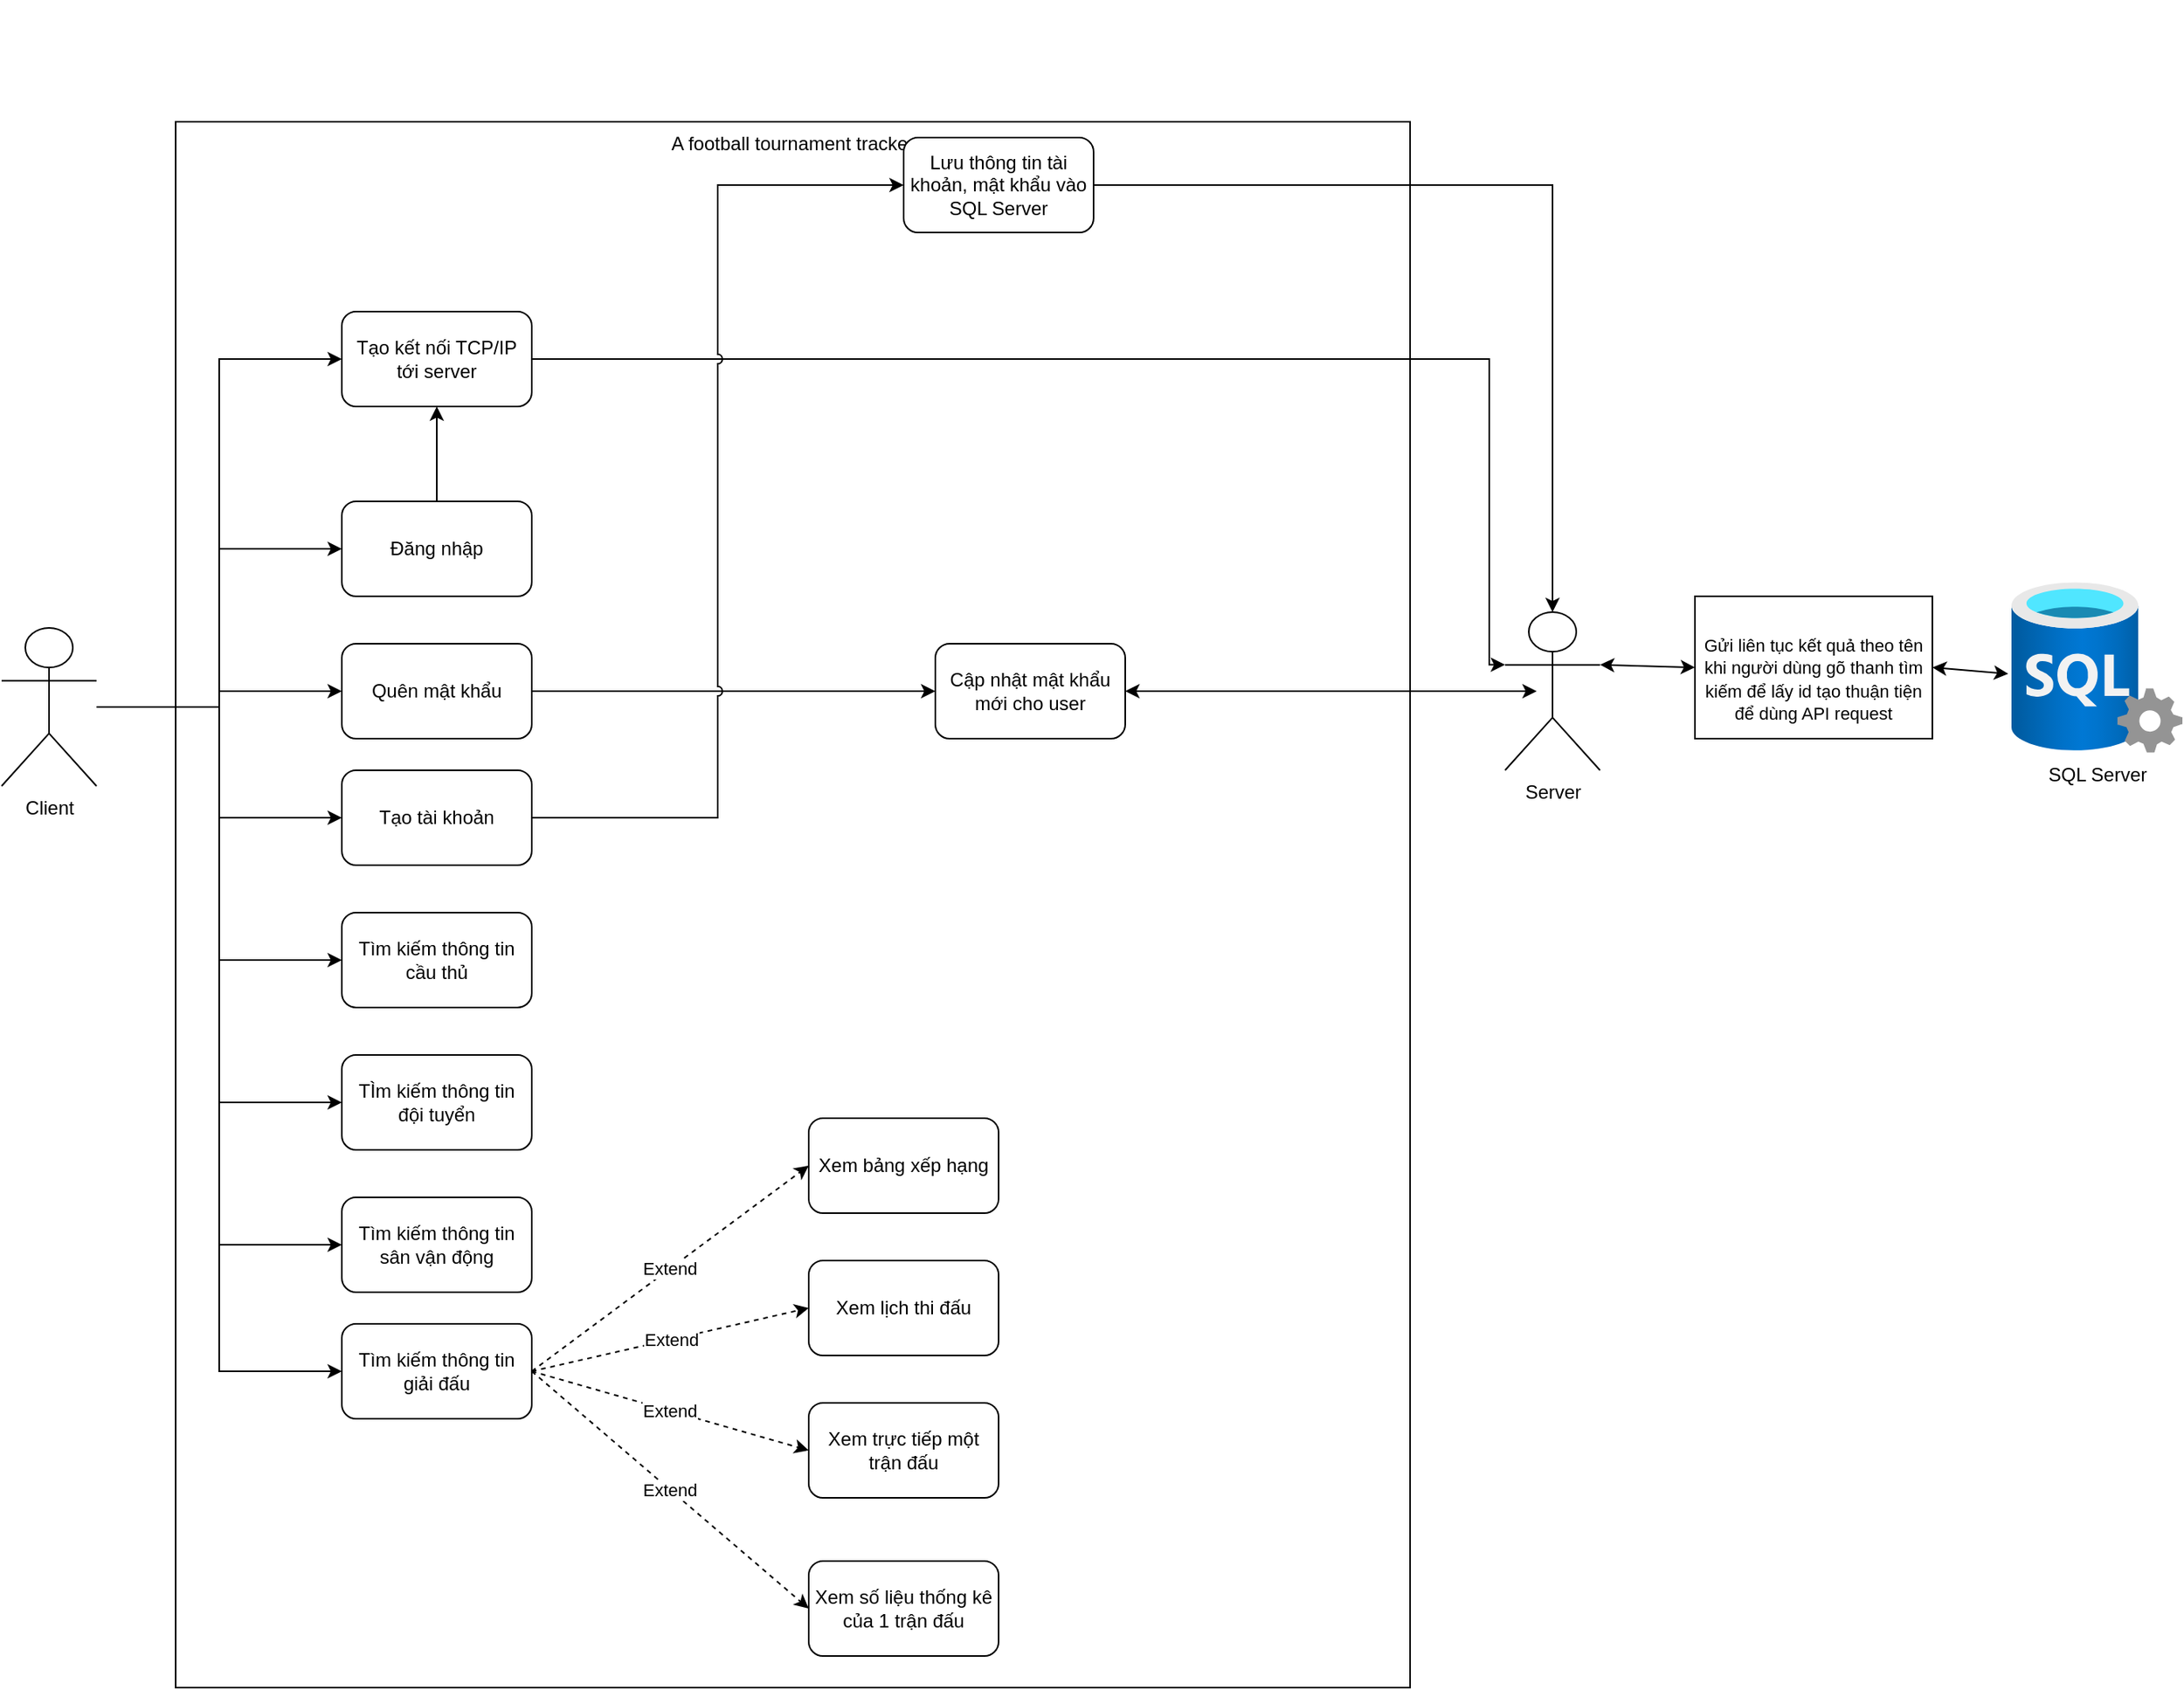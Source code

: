 <mxfile version="21.2.1" type="device">
  <diagram name="Page-1" id="4D2QLF0WzecQQkKjmwuA">
    <mxGraphModel dx="2026" dy="2340" grid="1" gridSize="10" guides="1" tooltips="1" connect="1" arrows="1" fold="1" page="1" pageScale="1" pageWidth="850" pageHeight="1100" math="0" shadow="0">
      <root>
        <mxCell id="0" />
        <mxCell id="1" parent="0" />
        <mxCell id="4vfo15WaHHj-bs0f3VLk-1" value="A football tournament tracker" style="rounded=0;whiteSpace=wrap;html=1;verticalAlign=top;" parent="1" vertex="1">
          <mxGeometry x="200" y="-50" width="780" height="990" as="geometry" />
        </mxCell>
        <mxCell id="Gggg7MMPyEmQ9Paw6dNb-27" style="edgeStyle=orthogonalEdgeStyle;rounded=0;orthogonalLoop=1;jettySize=auto;html=1;entryX=0;entryY=0.5;entryDx=0;entryDy=0;" parent="1" source="4vfo15WaHHj-bs0f3VLk-2" target="Gggg7MMPyEmQ9Paw6dNb-17" edge="1">
          <mxGeometry relative="1" as="geometry" />
        </mxCell>
        <mxCell id="Gggg7MMPyEmQ9Paw6dNb-28" style="edgeStyle=orthogonalEdgeStyle;rounded=0;orthogonalLoop=1;jettySize=auto;html=1;entryX=0;entryY=0.5;entryDx=0;entryDy=0;" parent="1" source="4vfo15WaHHj-bs0f3VLk-2" target="Gggg7MMPyEmQ9Paw6dNb-2" edge="1">
          <mxGeometry relative="1" as="geometry" />
        </mxCell>
        <mxCell id="Gggg7MMPyEmQ9Paw6dNb-29" style="edgeStyle=orthogonalEdgeStyle;rounded=0;orthogonalLoop=1;jettySize=auto;html=1;entryX=0;entryY=0.5;entryDx=0;entryDy=0;" parent="1" source="4vfo15WaHHj-bs0f3VLk-2" target="Gggg7MMPyEmQ9Paw6dNb-3" edge="1">
          <mxGeometry relative="1" as="geometry" />
        </mxCell>
        <mxCell id="Gggg7MMPyEmQ9Paw6dNb-30" style="edgeStyle=orthogonalEdgeStyle;rounded=0;orthogonalLoop=1;jettySize=auto;html=1;entryX=0;entryY=0.5;entryDx=0;entryDy=0;" parent="1" source="4vfo15WaHHj-bs0f3VLk-2" target="Gggg7MMPyEmQ9Paw6dNb-24" edge="1">
          <mxGeometry relative="1" as="geometry" />
        </mxCell>
        <mxCell id="Gggg7MMPyEmQ9Paw6dNb-31" style="edgeStyle=orthogonalEdgeStyle;rounded=0;orthogonalLoop=1;jettySize=auto;html=1;entryX=0;entryY=0.5;entryDx=0;entryDy=0;" parent="1" source="4vfo15WaHHj-bs0f3VLk-2" target="Gggg7MMPyEmQ9Paw6dNb-5" edge="1">
          <mxGeometry relative="1" as="geometry" />
        </mxCell>
        <mxCell id="Gggg7MMPyEmQ9Paw6dNb-32" style="edgeStyle=orthogonalEdgeStyle;rounded=0;orthogonalLoop=1;jettySize=auto;html=1;entryX=0;entryY=0.5;entryDx=0;entryDy=0;" parent="1" source="4vfo15WaHHj-bs0f3VLk-2" target="Gggg7MMPyEmQ9Paw6dNb-4" edge="1">
          <mxGeometry relative="1" as="geometry" />
        </mxCell>
        <mxCell id="Gggg7MMPyEmQ9Paw6dNb-33" style="edgeStyle=orthogonalEdgeStyle;rounded=0;orthogonalLoop=1;jettySize=auto;html=1;entryX=0;entryY=0.5;entryDx=0;entryDy=0;" parent="1" source="4vfo15WaHHj-bs0f3VLk-2" target="Gggg7MMPyEmQ9Paw6dNb-6" edge="1">
          <mxGeometry relative="1" as="geometry" />
        </mxCell>
        <mxCell id="vRY-1csSDjLtmbvTV3gi-16" style="edgeStyle=orthogonalEdgeStyle;rounded=0;orthogonalLoop=1;jettySize=auto;html=1;entryX=0;entryY=0.5;entryDx=0;entryDy=0;" edge="1" parent="1" source="4vfo15WaHHj-bs0f3VLk-2" target="vRY-1csSDjLtmbvTV3gi-15">
          <mxGeometry relative="1" as="geometry" />
        </mxCell>
        <mxCell id="4vfo15WaHHj-bs0f3VLk-2" value="Client" style="shape=umlActor;verticalLabelPosition=bottom;verticalAlign=top;html=1;outlineConnect=0;" parent="1" vertex="1">
          <mxGeometry x="90" y="270" width="60" height="100" as="geometry" />
        </mxCell>
        <mxCell id="4vfo15WaHHj-bs0f3VLk-117" style="edgeStyle=orthogonalEdgeStyle;rounded=0;orthogonalLoop=1;jettySize=auto;html=1;exitX=1;exitY=0;exitDx=0;exitDy=0;strokeColor=none;" parent="1" edge="1">
          <mxGeometry relative="1" as="geometry">
            <mxPoint x="960" y="-120.0" as="targetPoint" />
            <mxPoint x="865.104" y="618.18" as="sourcePoint" />
          </mxGeometry>
        </mxCell>
        <mxCell id="Gggg7MMPyEmQ9Paw6dNb-18" style="edgeStyle=orthogonalEdgeStyle;rounded=0;orthogonalLoop=1;jettySize=auto;html=1;entryX=0.5;entryY=1;entryDx=0;entryDy=0;" parent="1" source="Gggg7MMPyEmQ9Paw6dNb-2" target="Gggg7MMPyEmQ9Paw6dNb-17" edge="1">
          <mxGeometry relative="1" as="geometry" />
        </mxCell>
        <mxCell id="Gggg7MMPyEmQ9Paw6dNb-2" value="Đăng nhập" style="rounded=1;whiteSpace=wrap;html=1;" parent="1" vertex="1">
          <mxGeometry x="305" y="190" width="120" height="60" as="geometry" />
        </mxCell>
        <mxCell id="Gggg7MMPyEmQ9Paw6dNb-3" value="Quên mật khẩu" style="rounded=1;whiteSpace=wrap;html=1;" parent="1" vertex="1">
          <mxGeometry x="305" y="280" width="120" height="60" as="geometry" />
        </mxCell>
        <mxCell id="Gggg7MMPyEmQ9Paw6dNb-4" value="Tìm kiếm thông tin cầu thủ" style="rounded=1;whiteSpace=wrap;html=1;" parent="1" vertex="1">
          <mxGeometry x="305" y="450" width="120" height="60" as="geometry" />
        </mxCell>
        <mxCell id="Gggg7MMPyEmQ9Paw6dNb-5" value="Tìm kiếm thông tin giải đấu" style="rounded=1;whiteSpace=wrap;html=1;" parent="1" vertex="1">
          <mxGeometry x="305" y="710" width="120" height="60" as="geometry" />
        </mxCell>
        <mxCell id="Gggg7MMPyEmQ9Paw6dNb-6" value="TÌm kiếm thông tin đội tuyển" style="rounded=1;whiteSpace=wrap;html=1;" parent="1" vertex="1">
          <mxGeometry x="305" y="540" width="120" height="60" as="geometry" />
        </mxCell>
        <mxCell id="Gggg7MMPyEmQ9Paw6dNb-13" value="Server" style="shape=umlActor;verticalLabelPosition=bottom;verticalAlign=top;html=1;outlineConnect=0;" parent="1" vertex="1">
          <mxGeometry x="1040" y="260" width="60" height="100" as="geometry" />
        </mxCell>
        <mxCell id="Gggg7MMPyEmQ9Paw6dNb-26" style="edgeStyle=orthogonalEdgeStyle;rounded=0;orthogonalLoop=1;jettySize=auto;html=1;entryX=0.5;entryY=0;entryDx=0;entryDy=0;entryPerimeter=0;" parent="1" source="Gggg7MMPyEmQ9Paw6dNb-15" target="Gggg7MMPyEmQ9Paw6dNb-13" edge="1">
          <mxGeometry relative="1" as="geometry" />
        </mxCell>
        <mxCell id="Gggg7MMPyEmQ9Paw6dNb-15" value="Lưu thông tin tài khoản, mật khẩu vào SQL Server" style="rounded=1;whiteSpace=wrap;html=1;" parent="1" vertex="1">
          <mxGeometry x="660" y="-40" width="120" height="60" as="geometry" />
        </mxCell>
        <mxCell id="Gggg7MMPyEmQ9Paw6dNb-16" value="Cập nhật mật khẩu mới cho user" style="rounded=1;whiteSpace=wrap;html=1;" parent="1" vertex="1">
          <mxGeometry x="680" y="280" width="120" height="60" as="geometry" />
        </mxCell>
        <mxCell id="Gggg7MMPyEmQ9Paw6dNb-20" style="edgeStyle=orthogonalEdgeStyle;rounded=0;orthogonalLoop=1;jettySize=auto;html=1;entryX=0;entryY=0.333;entryDx=0;entryDy=0;entryPerimeter=0;" parent="1" source="Gggg7MMPyEmQ9Paw6dNb-17" target="Gggg7MMPyEmQ9Paw6dNb-13" edge="1">
          <mxGeometry relative="1" as="geometry">
            <Array as="points">
              <mxPoint x="1030" y="100" />
              <mxPoint x="1030" y="293" />
            </Array>
          </mxGeometry>
        </mxCell>
        <mxCell id="Gggg7MMPyEmQ9Paw6dNb-17" value="Tạo kết nối TCP/IP tới server" style="rounded=1;whiteSpace=wrap;html=1;" parent="1" vertex="1">
          <mxGeometry x="305" y="70" width="120" height="60" as="geometry" />
        </mxCell>
        <mxCell id="Gggg7MMPyEmQ9Paw6dNb-21" value="" style="endArrow=classic;startArrow=classic;html=1;rounded=0;exitX=1;exitY=0.5;exitDx=0;exitDy=0;" parent="1" source="Gggg7MMPyEmQ9Paw6dNb-16" edge="1">
          <mxGeometry width="50" height="50" relative="1" as="geometry">
            <mxPoint x="760" y="270" as="sourcePoint" />
            <mxPoint x="1060" y="310" as="targetPoint" />
          </mxGeometry>
        </mxCell>
        <mxCell id="Gggg7MMPyEmQ9Paw6dNb-23" value="" style="endArrow=classic;html=1;rounded=0;exitX=1;exitY=0.5;exitDx=0;exitDy=0;entryX=0;entryY=0.5;entryDx=0;entryDy=0;" parent="1" source="Gggg7MMPyEmQ9Paw6dNb-3" target="Gggg7MMPyEmQ9Paw6dNb-16" edge="1">
          <mxGeometry width="50" height="50" relative="1" as="geometry">
            <mxPoint x="760" y="270" as="sourcePoint" />
            <mxPoint x="810" y="220" as="targetPoint" />
          </mxGeometry>
        </mxCell>
        <mxCell id="Gggg7MMPyEmQ9Paw6dNb-25" style="edgeStyle=orthogonalEdgeStyle;rounded=0;orthogonalLoop=1;jettySize=auto;html=1;entryX=0;entryY=0.5;entryDx=0;entryDy=0;jumpStyle=arc;" parent="1" source="Gggg7MMPyEmQ9Paw6dNb-24" target="Gggg7MMPyEmQ9Paw6dNb-15" edge="1">
          <mxGeometry relative="1" as="geometry" />
        </mxCell>
        <mxCell id="Gggg7MMPyEmQ9Paw6dNb-24" value="Tạo tài khoản" style="rounded=1;whiteSpace=wrap;html=1;" parent="1" vertex="1">
          <mxGeometry x="305" y="360" width="120" height="60" as="geometry" />
        </mxCell>
        <mxCell id="Gggg7MMPyEmQ9Paw6dNb-36" value="SQL Server" style="image;aspect=fixed;html=1;points=[];align=center;fontSize=12;image=img/lib/azure2/databases/SQL_Server.svg;" parent="1" vertex="1">
          <mxGeometry x="1360" y="241" width="108" height="108" as="geometry" />
        </mxCell>
        <mxCell id="vRY-1csSDjLtmbvTV3gi-1" value="Xem bảng xếp hạng" style="rounded=1;whiteSpace=wrap;html=1;" vertex="1" parent="1">
          <mxGeometry x="600" y="580" width="120" height="60" as="geometry" />
        </mxCell>
        <mxCell id="vRY-1csSDjLtmbvTV3gi-2" value="Xem lịch thi đấu" style="rounded=1;whiteSpace=wrap;html=1;" vertex="1" parent="1">
          <mxGeometry x="600" y="670" width="120" height="60" as="geometry" />
        </mxCell>
        <mxCell id="vRY-1csSDjLtmbvTV3gi-3" value="Xem trực tiếp một trận đấu" style="rounded=1;whiteSpace=wrap;html=1;" vertex="1" parent="1">
          <mxGeometry x="600" y="760" width="120" height="60" as="geometry" />
        </mxCell>
        <mxCell id="vRY-1csSDjLtmbvTV3gi-4" value="Xem số liệu thống kê của 1 trận đấu" style="rounded=1;whiteSpace=wrap;html=1;" vertex="1" parent="1">
          <mxGeometry x="600" y="860" width="120" height="60" as="geometry" />
        </mxCell>
        <mxCell id="vRY-1csSDjLtmbvTV3gi-10" value="Extend" style="endArrow=classic;html=1;rounded=0;exitX=1;exitY=0.5;exitDx=0;exitDy=0;entryX=0;entryY=0.5;entryDx=0;entryDy=0;dashed=1;" edge="1" parent="1" source="Gggg7MMPyEmQ9Paw6dNb-5" target="vRY-1csSDjLtmbvTV3gi-1">
          <mxGeometry width="50" height="50" relative="1" as="geometry">
            <mxPoint x="700" y="460" as="sourcePoint" />
            <mxPoint x="750" y="410" as="targetPoint" />
          </mxGeometry>
        </mxCell>
        <mxCell id="vRY-1csSDjLtmbvTV3gi-12" value="Extend" style="endArrow=classic;html=1;rounded=0;exitX=1;exitY=0.5;exitDx=0;exitDy=0;entryX=0;entryY=0.5;entryDx=0;entryDy=0;dashed=1;" edge="1" parent="1" source="Gggg7MMPyEmQ9Paw6dNb-5" target="vRY-1csSDjLtmbvTV3gi-2">
          <mxGeometry width="50" height="50" relative="1" as="geometry">
            <mxPoint x="435" y="740" as="sourcePoint" />
            <mxPoint x="510" y="640" as="targetPoint" />
          </mxGeometry>
        </mxCell>
        <mxCell id="vRY-1csSDjLtmbvTV3gi-13" value="Extend" style="endArrow=classic;html=1;rounded=0;exitX=1;exitY=0.5;exitDx=0;exitDy=0;entryX=0;entryY=0.5;entryDx=0;entryDy=0;dashed=1;" edge="1" parent="1" source="Gggg7MMPyEmQ9Paw6dNb-5" target="vRY-1csSDjLtmbvTV3gi-3">
          <mxGeometry width="50" height="50" relative="1" as="geometry">
            <mxPoint x="435" y="740" as="sourcePoint" />
            <mxPoint x="510" y="710" as="targetPoint" />
          </mxGeometry>
        </mxCell>
        <mxCell id="vRY-1csSDjLtmbvTV3gi-14" value="Extend" style="endArrow=classic;html=1;rounded=0;exitX=1;exitY=0.5;exitDx=0;exitDy=0;entryX=0;entryY=0.5;entryDx=0;entryDy=0;dashed=1;" edge="1" parent="1" source="Gggg7MMPyEmQ9Paw6dNb-5" target="vRY-1csSDjLtmbvTV3gi-4">
          <mxGeometry width="50" height="50" relative="1" as="geometry">
            <mxPoint x="435" y="740" as="sourcePoint" />
            <mxPoint x="510" y="790" as="targetPoint" />
          </mxGeometry>
        </mxCell>
        <mxCell id="vRY-1csSDjLtmbvTV3gi-15" value="Tìm kiếm thông tin sân vận động" style="rounded=1;whiteSpace=wrap;html=1;" vertex="1" parent="1">
          <mxGeometry x="305" y="630" width="120" height="60" as="geometry" />
        </mxCell>
        <mxCell id="vRY-1csSDjLtmbvTV3gi-18" value="&lt;br&gt;&lt;span style=&quot;color: rgb(0, 0, 0); font-family: Helvetica; font-size: 11px; font-style: normal; font-variant-ligatures: normal; font-variant-caps: normal; font-weight: 400; letter-spacing: normal; orphans: 2; text-align: center; text-indent: 0px; text-transform: none; widows: 2; word-spacing: 0px; -webkit-text-stroke-width: 0px; background-color: rgb(255, 255, 255); text-decoration-thickness: initial; text-decoration-style: initial; text-decoration-color: initial; float: none; display: inline !important;&quot;&gt;Gửi liên tục kết quả theo tên khi người dùng gõ thanh tìm kiếm để lấy id tạo thuận tiện để dùng API request&lt;/span&gt;" style="rounded=0;whiteSpace=wrap;html=1;" vertex="1" parent="1">
          <mxGeometry x="1160" y="250" width="150" height="90" as="geometry" />
        </mxCell>
        <mxCell id="vRY-1csSDjLtmbvTV3gi-19" value="" style="endArrow=classic;startArrow=classic;html=1;rounded=0;exitX=-0.019;exitY=0.537;exitDx=0;exitDy=0;exitPerimeter=0;entryX=1;entryY=0.5;entryDx=0;entryDy=0;" edge="1" parent="1" source="Gggg7MMPyEmQ9Paw6dNb-36" target="vRY-1csSDjLtmbvTV3gi-18">
          <mxGeometry width="50" height="50" relative="1" as="geometry">
            <mxPoint x="960" y="400" as="sourcePoint" />
            <mxPoint x="1010" y="350" as="targetPoint" />
          </mxGeometry>
        </mxCell>
        <mxCell id="vRY-1csSDjLtmbvTV3gi-20" value="" style="endArrow=classic;startArrow=classic;html=1;rounded=0;exitX=0;exitY=0.5;exitDx=0;exitDy=0;entryX=1;entryY=0.333;entryDx=0;entryDy=0;entryPerimeter=0;" edge="1" parent="1" source="vRY-1csSDjLtmbvTV3gi-18" target="Gggg7MMPyEmQ9Paw6dNb-13">
          <mxGeometry width="50" height="50" relative="1" as="geometry">
            <mxPoint x="960" y="400" as="sourcePoint" />
            <mxPoint x="1010" y="350" as="targetPoint" />
          </mxGeometry>
        </mxCell>
      </root>
    </mxGraphModel>
  </diagram>
</mxfile>
